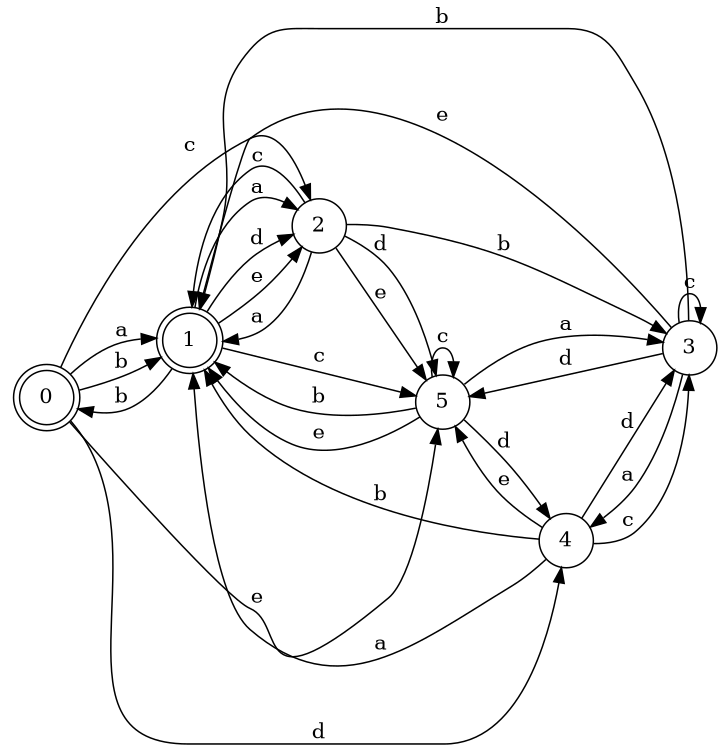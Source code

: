digraph n5_2 {
__start0 [label="" shape="none"];

rankdir=LR;
size="8,5";

s0 [style="rounded,filled", color="black", fillcolor="white" shape="doublecircle", label="0"];
s1 [style="rounded,filled", color="black", fillcolor="white" shape="doublecircle", label="1"];
s2 [style="filled", color="black", fillcolor="white" shape="circle", label="2"];
s3 [style="filled", color="black", fillcolor="white" shape="circle", label="3"];
s4 [style="filled", color="black", fillcolor="white" shape="circle", label="4"];
s5 [style="filled", color="black", fillcolor="white" shape="circle", label="5"];
s0 -> s1 [label="a"];
s0 -> s1 [label="b"];
s0 -> s2 [label="c"];
s0 -> s4 [label="d"];
s0 -> s5 [label="e"];
s1 -> s2 [label="a"];
s1 -> s0 [label="b"];
s1 -> s5 [label="c"];
s1 -> s2 [label="d"];
s1 -> s2 [label="e"];
s2 -> s1 [label="a"];
s2 -> s3 [label="b"];
s2 -> s1 [label="c"];
s2 -> s5 [label="d"];
s2 -> s5 [label="e"];
s3 -> s4 [label="a"];
s3 -> s1 [label="b"];
s3 -> s3 [label="c"];
s3 -> s5 [label="d"];
s3 -> s1 [label="e"];
s4 -> s1 [label="a"];
s4 -> s1 [label="b"];
s4 -> s3 [label="c"];
s4 -> s3 [label="d"];
s4 -> s5 [label="e"];
s5 -> s3 [label="a"];
s5 -> s1 [label="b"];
s5 -> s5 [label="c"];
s5 -> s4 [label="d"];
s5 -> s1 [label="e"];

}